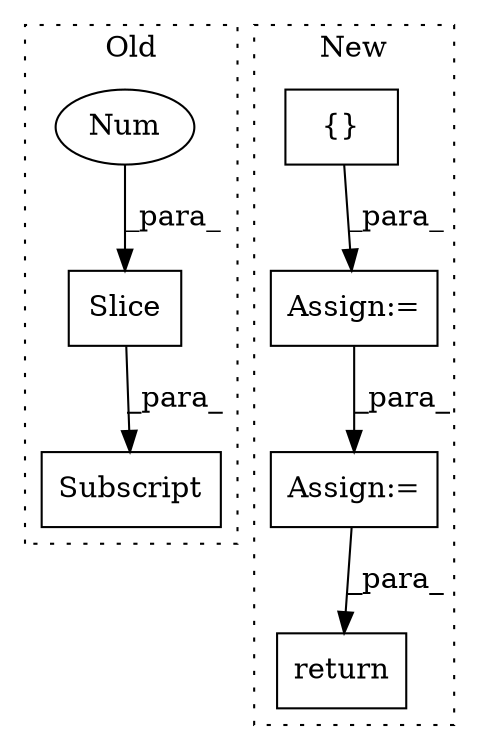 digraph G {
subgraph cluster0 {
1 [label="Slice" a="80" s="3155" l="3" shape="box"];
3 [label="Num" a="76" s="3155" l="2" shape="ellipse"];
5 [label="Subscript" a="63" s="3147,0" l="12,0" shape="box"];
label = "Old";
style="dotted";
}
subgraph cluster1 {
2 [label="{}" a="59" s="4806,4817" l="1,0" shape="box"];
4 [label="Assign:=" a="68" s="4866" l="3" shape="box"];
6 [label="Assign:=" a="68" s="4898" l="3" shape="box"];
7 [label="return" a="93" s="4928" l="7" shape="box"];
label = "New";
style="dotted";
}
1 -> 5 [label="_para_"];
2 -> 4 [label="_para_"];
3 -> 1 [label="_para_"];
4 -> 6 [label="_para_"];
6 -> 7 [label="_para_"];
}